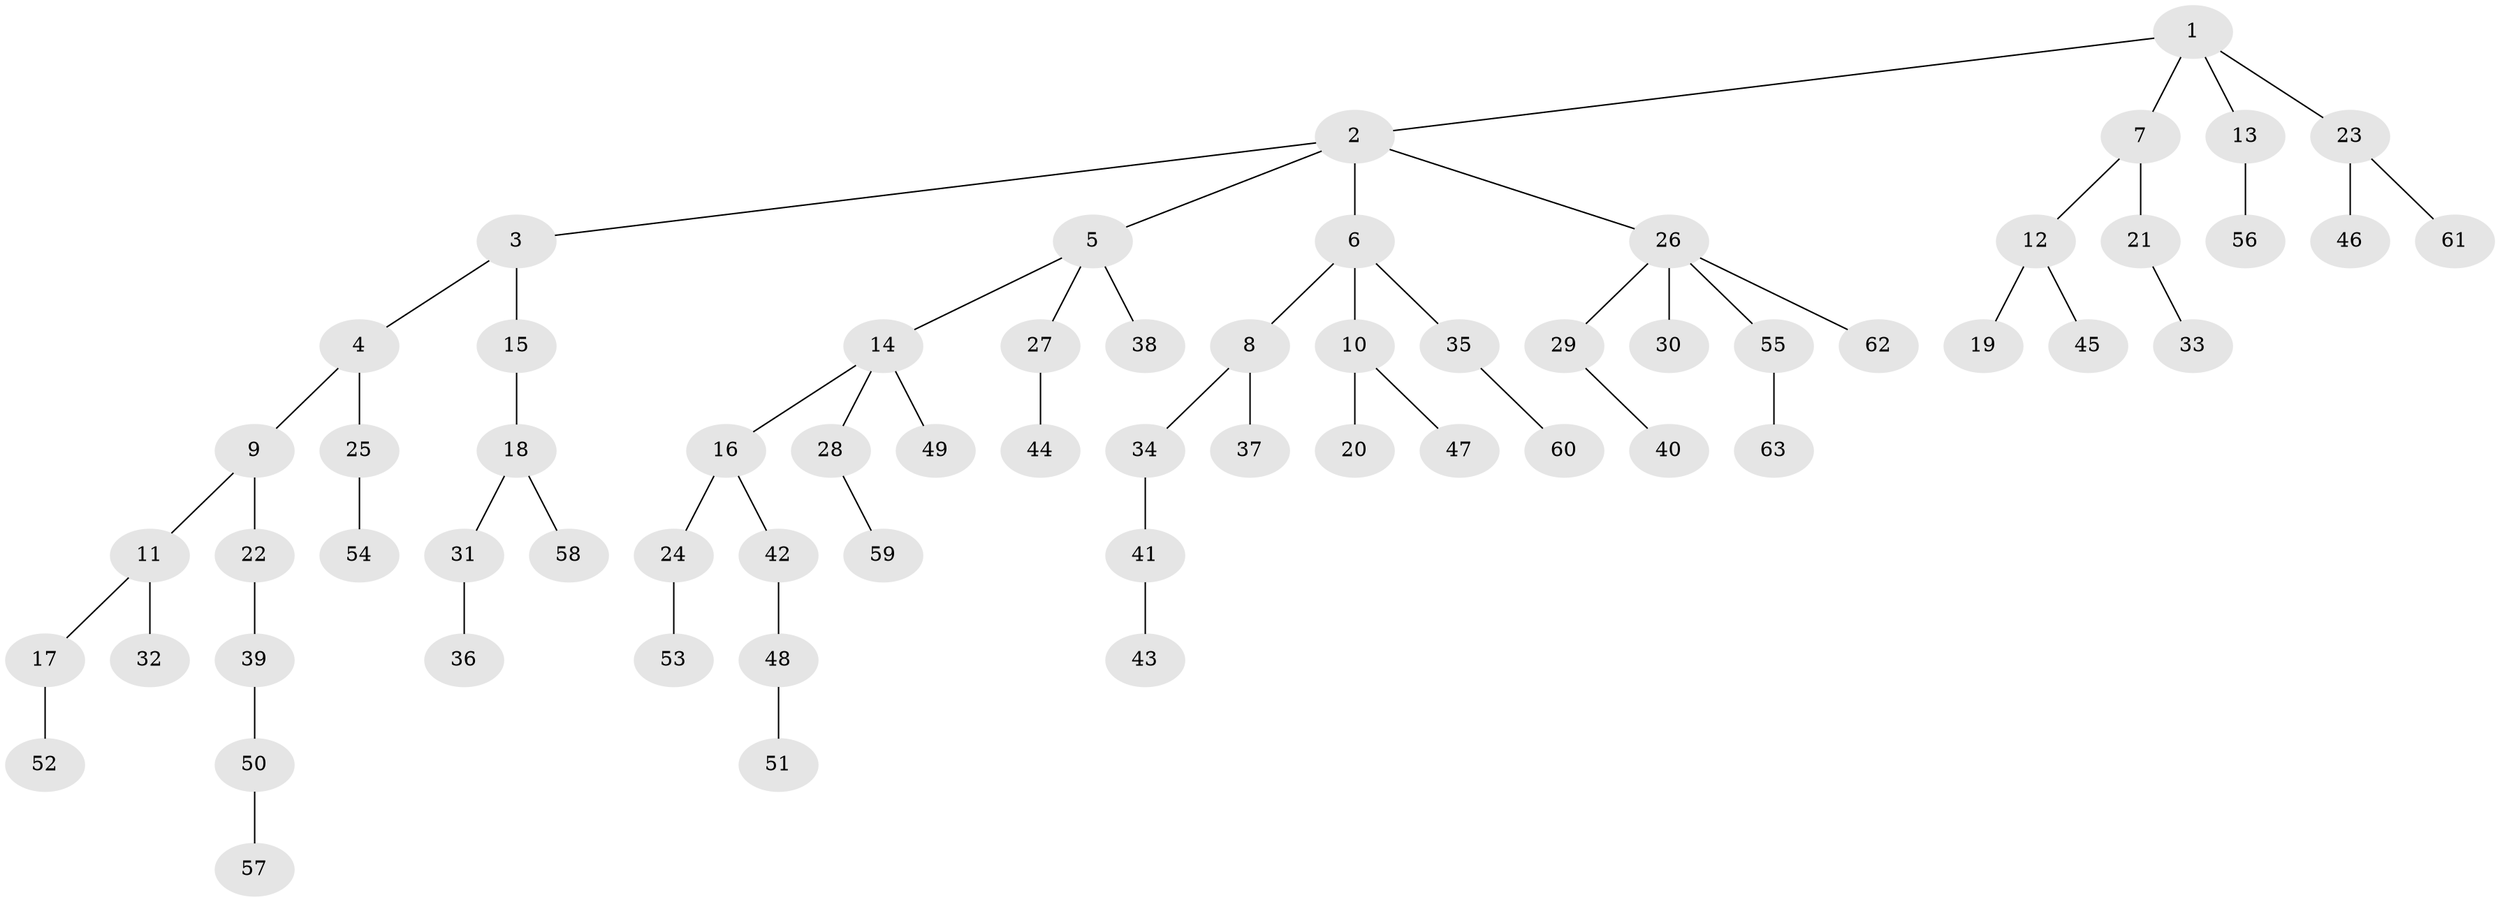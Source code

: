 // coarse degree distribution, {4: 0.022727272727272728, 7: 0.022727272727272728, 3: 0.1590909090909091, 6: 0.022727272727272728, 2: 0.22727272727272727, 1: 0.5227272727272727, 5: 0.022727272727272728}
// Generated by graph-tools (version 1.1) at 2025/24/03/03/25 07:24:09]
// undirected, 63 vertices, 62 edges
graph export_dot {
graph [start="1"]
  node [color=gray90,style=filled];
  1;
  2;
  3;
  4;
  5;
  6;
  7;
  8;
  9;
  10;
  11;
  12;
  13;
  14;
  15;
  16;
  17;
  18;
  19;
  20;
  21;
  22;
  23;
  24;
  25;
  26;
  27;
  28;
  29;
  30;
  31;
  32;
  33;
  34;
  35;
  36;
  37;
  38;
  39;
  40;
  41;
  42;
  43;
  44;
  45;
  46;
  47;
  48;
  49;
  50;
  51;
  52;
  53;
  54;
  55;
  56;
  57;
  58;
  59;
  60;
  61;
  62;
  63;
  1 -- 2;
  1 -- 7;
  1 -- 13;
  1 -- 23;
  2 -- 3;
  2 -- 5;
  2 -- 6;
  2 -- 26;
  3 -- 4;
  3 -- 15;
  4 -- 9;
  4 -- 25;
  5 -- 14;
  5 -- 27;
  5 -- 38;
  6 -- 8;
  6 -- 10;
  6 -- 35;
  7 -- 12;
  7 -- 21;
  8 -- 34;
  8 -- 37;
  9 -- 11;
  9 -- 22;
  10 -- 20;
  10 -- 47;
  11 -- 17;
  11 -- 32;
  12 -- 19;
  12 -- 45;
  13 -- 56;
  14 -- 16;
  14 -- 28;
  14 -- 49;
  15 -- 18;
  16 -- 24;
  16 -- 42;
  17 -- 52;
  18 -- 31;
  18 -- 58;
  21 -- 33;
  22 -- 39;
  23 -- 46;
  23 -- 61;
  24 -- 53;
  25 -- 54;
  26 -- 29;
  26 -- 30;
  26 -- 55;
  26 -- 62;
  27 -- 44;
  28 -- 59;
  29 -- 40;
  31 -- 36;
  34 -- 41;
  35 -- 60;
  39 -- 50;
  41 -- 43;
  42 -- 48;
  48 -- 51;
  50 -- 57;
  55 -- 63;
}
